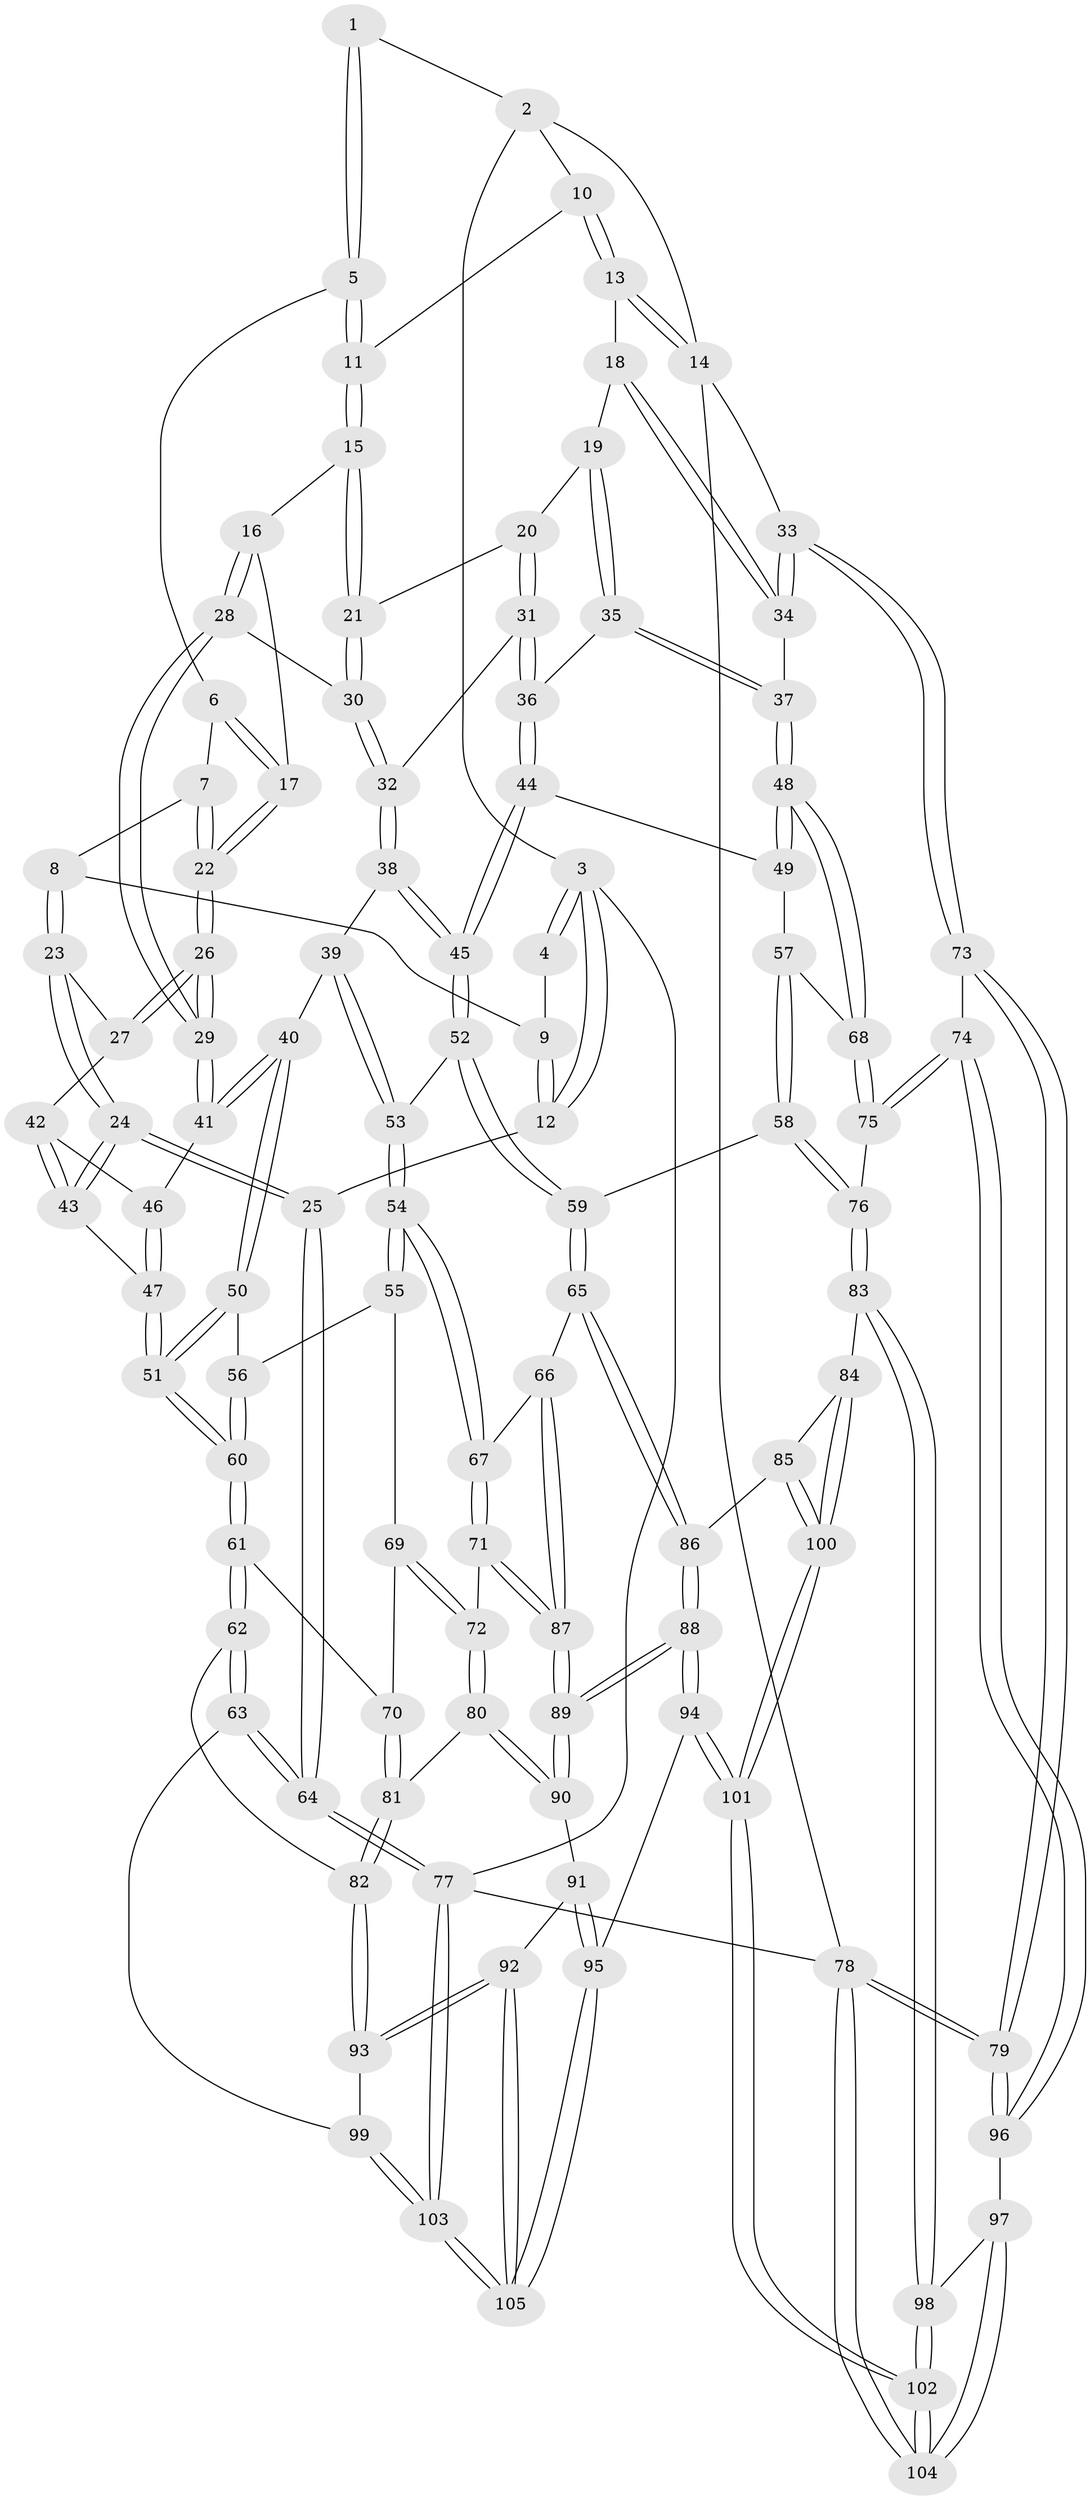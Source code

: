 // coarse degree distribution, {3: 0.0821917808219178, 4: 0.4246575342465753, 5: 0.410958904109589, 6: 0.0684931506849315, 2: 0.0136986301369863}
// Generated by graph-tools (version 1.1) at 2025/52/02/27/25 19:52:41]
// undirected, 105 vertices, 259 edges
graph export_dot {
graph [start="1"]
  node [color=gray90,style=filled];
  1 [pos="+0.3213113284000592+0"];
  2 [pos="+0.656914264618825+0"];
  3 [pos="+0+0"];
  4 [pos="+0.27854953546666394+0"];
  5 [pos="+0.3223276716994721+0"];
  6 [pos="+0.2715937951770356+0.1737036445539422"];
  7 [pos="+0.1258434829906892+0.21956733542953033"];
  8 [pos="+0.12274309125974676+0.21998400828190737"];
  9 [pos="+0.08758878217779771+0.14120297094235743"];
  10 [pos="+0.6994167662200057+0.05926054830888069"];
  11 [pos="+0.45949080923199026+0.1993876094384918"];
  12 [pos="+0+0.021808085439871634"];
  13 [pos="+0.7466500788053759+0.14735697483826987"];
  14 [pos="+1+0.17833697065986667"];
  15 [pos="+0.4536532140820244+0.23394329857833962"];
  16 [pos="+0.3388193822616401+0.26060929475314915"];
  17 [pos="+0.3177139443033403+0.2545651422827592"];
  18 [pos="+0.7229186215006691+0.24712150324604976"];
  19 [pos="+0.6634809470843214+0.30024997822471916"];
  20 [pos="+0.49710477852455276+0.27903534302937294"];
  21 [pos="+0.4779563625808697+0.26675223750186206"];
  22 [pos="+0.27621359888210056+0.28792643988997013"];
  23 [pos="+0.0874957283195615+0.3372200876748542"];
  24 [pos="+0+0.42831106132466623"];
  25 [pos="+0+0.428311777421214"];
  26 [pos="+0.2032218981473776+0.3896361894011716"];
  27 [pos="+0.12576883414946008+0.3615430739268489"];
  28 [pos="+0.3585170422475199+0.3931084380349255"];
  29 [pos="+0.2582976061848541+0.4588565120340013"];
  30 [pos="+0.400241827025884+0.397606951371777"];
  31 [pos="+0.505266447129034+0.4165158659295473"];
  32 [pos="+0.43792000319912894+0.43147626979294185"];
  33 [pos="+1+0.4760181089596923"];
  34 [pos="+0.9564592226410669+0.49766953302783423"];
  35 [pos="+0.6387781710035373+0.42078619874952533"];
  36 [pos="+0.6037072607964442+0.47263752818869875"];
  37 [pos="+0.9431752266471911+0.5057868012577641"];
  38 [pos="+0.4263039304735238+0.5011525324043391"];
  39 [pos="+0.376179989247004+0.5434761655951162"];
  40 [pos="+0.27765915015469794+0.5127548144346101"];
  41 [pos="+0.2602734580014111+0.48142195347943634"];
  42 [pos="+0.11291599713991425+0.469345983224038"];
  43 [pos="+0.03835094419556109+0.5479056892328736"];
  44 [pos="+0.6020411050065895+0.5090052779184366"];
  45 [pos="+0.574429309649112+0.5455070377568024"];
  46 [pos="+0.14678463649286352+0.5311574154820284"];
  47 [pos="+0.0906884322406384+0.581920579176926"];
  48 [pos="+0.9040870002652874+0.5412773605605466"];
  49 [pos="+0.6826645403116707+0.5456019102175962"];
  50 [pos="+0.26970149623120354+0.5411743648433867"];
  51 [pos="+0.10441418684629984+0.6171619680593025"];
  52 [pos="+0.5657052106712475+0.5745329672240419"];
  53 [pos="+0.40350080100887403+0.5993386155229816"];
  54 [pos="+0.39716627132964305+0.676422082921663"];
  55 [pos="+0.27142069981731554+0.6373280024772928"];
  56 [pos="+0.26117288729955485+0.5919594248983221"];
  57 [pos="+0.7040883892823137+0.6470916790474797"];
  58 [pos="+0.6516538044609084+0.7156180599213227"];
  59 [pos="+0.5733690521270908+0.6996244236314176"];
  60 [pos="+0.11287123481629145+0.650128595371386"];
  61 [pos="+0.11040158348058131+0.6959622032123832"];
  62 [pos="+0.028959496623474648+0.7730235873111839"];
  63 [pos="+0+0.8017250283585337"];
  64 [pos="+0+0.7891295020960138"];
  65 [pos="+0.545871538772682+0.7222603582763975"];
  66 [pos="+0.49210129377456263+0.7254426898203556"];
  67 [pos="+0.4084104175029093+0.7052930528036511"];
  68 [pos="+0.8677191523592205+0.6042486225294885"];
  69 [pos="+0.2631766977020048+0.6554992975723315"];
  70 [pos="+0.166399939737194+0.7110384946658224"];
  71 [pos="+0.3578223039579254+0.7583858384651287"];
  72 [pos="+0.3029129645460096+0.7824043483992478"];
  73 [pos="+1+0.5842214008853602"];
  74 [pos="+0.8560979460803152+0.8244702689993636"];
  75 [pos="+0.8178020170323667+0.7973868518711654"];
  76 [pos="+0.7581172376241221+0.8079202240375343"];
  77 [pos="+0+1"];
  78 [pos="+1+1"];
  79 [pos="+1+0.830978468439202"];
  80 [pos="+0.28322392607308355+0.8019686251999157"];
  81 [pos="+0.264416326243474+0.806087552066577"];
  82 [pos="+0.20475038319878772+0.8698016892511697"];
  83 [pos="+0.707127228686123+0.8768562408041607"];
  84 [pos="+0.6802586621625274+0.8804826324060433"];
  85 [pos="+0.5922191222987641+0.8822517326449815"];
  86 [pos="+0.5572333590638754+0.8570927496774416"];
  87 [pos="+0.43384746854310224+0.8687706032024468"];
  88 [pos="+0.44221390672970806+0.9148710236260137"];
  89 [pos="+0.4397093195583741+0.9115943801671356"];
  90 [pos="+0.33562145877398614+0.8777148888778733"];
  91 [pos="+0.3335435288378522+0.8818639696661217"];
  92 [pos="+0.21114476251836906+1"];
  93 [pos="+0.19097753658959207+0.985691496877972"];
  94 [pos="+0.43473990453268957+1"];
  95 [pos="+0.35852158482130286+1"];
  96 [pos="+0.8771785639281822+0.8459930962688389"];
  97 [pos="+0.8814431735690545+0.9002467133117815"];
  98 [pos="+0.7362378277864676+1"];
  99 [pos="+0.031750945473110595+0.8948013278334687"];
  100 [pos="+0.5616407797827763+1"];
  101 [pos="+0.5228417061828627+1"];
  102 [pos="+0.6950753133210148+1"];
  103 [pos="+0.03615876765427625+1"];
  104 [pos="+1+1"];
  105 [pos="+0.24708019863729538+1"];
  1 -- 2;
  1 -- 5;
  1 -- 5;
  2 -- 3;
  2 -- 10;
  2 -- 14;
  3 -- 4;
  3 -- 4;
  3 -- 12;
  3 -- 12;
  3 -- 77;
  4 -- 9;
  5 -- 6;
  5 -- 11;
  5 -- 11;
  6 -- 7;
  6 -- 17;
  6 -- 17;
  7 -- 8;
  7 -- 22;
  7 -- 22;
  8 -- 9;
  8 -- 23;
  8 -- 23;
  9 -- 12;
  9 -- 12;
  10 -- 11;
  10 -- 13;
  10 -- 13;
  11 -- 15;
  11 -- 15;
  12 -- 25;
  13 -- 14;
  13 -- 14;
  13 -- 18;
  14 -- 33;
  14 -- 78;
  15 -- 16;
  15 -- 21;
  15 -- 21;
  16 -- 17;
  16 -- 28;
  16 -- 28;
  17 -- 22;
  17 -- 22;
  18 -- 19;
  18 -- 34;
  18 -- 34;
  19 -- 20;
  19 -- 35;
  19 -- 35;
  20 -- 21;
  20 -- 31;
  20 -- 31;
  21 -- 30;
  21 -- 30;
  22 -- 26;
  22 -- 26;
  23 -- 24;
  23 -- 24;
  23 -- 27;
  24 -- 25;
  24 -- 25;
  24 -- 43;
  24 -- 43;
  25 -- 64;
  25 -- 64;
  26 -- 27;
  26 -- 27;
  26 -- 29;
  26 -- 29;
  27 -- 42;
  28 -- 29;
  28 -- 29;
  28 -- 30;
  29 -- 41;
  29 -- 41;
  30 -- 32;
  30 -- 32;
  31 -- 32;
  31 -- 36;
  31 -- 36;
  32 -- 38;
  32 -- 38;
  33 -- 34;
  33 -- 34;
  33 -- 73;
  33 -- 73;
  34 -- 37;
  35 -- 36;
  35 -- 37;
  35 -- 37;
  36 -- 44;
  36 -- 44;
  37 -- 48;
  37 -- 48;
  38 -- 39;
  38 -- 45;
  38 -- 45;
  39 -- 40;
  39 -- 53;
  39 -- 53;
  40 -- 41;
  40 -- 41;
  40 -- 50;
  40 -- 50;
  41 -- 46;
  42 -- 43;
  42 -- 43;
  42 -- 46;
  43 -- 47;
  44 -- 45;
  44 -- 45;
  44 -- 49;
  45 -- 52;
  45 -- 52;
  46 -- 47;
  46 -- 47;
  47 -- 51;
  47 -- 51;
  48 -- 49;
  48 -- 49;
  48 -- 68;
  48 -- 68;
  49 -- 57;
  50 -- 51;
  50 -- 51;
  50 -- 56;
  51 -- 60;
  51 -- 60;
  52 -- 53;
  52 -- 59;
  52 -- 59;
  53 -- 54;
  53 -- 54;
  54 -- 55;
  54 -- 55;
  54 -- 67;
  54 -- 67;
  55 -- 56;
  55 -- 69;
  56 -- 60;
  56 -- 60;
  57 -- 58;
  57 -- 58;
  57 -- 68;
  58 -- 59;
  58 -- 76;
  58 -- 76;
  59 -- 65;
  59 -- 65;
  60 -- 61;
  60 -- 61;
  61 -- 62;
  61 -- 62;
  61 -- 70;
  62 -- 63;
  62 -- 63;
  62 -- 82;
  63 -- 64;
  63 -- 64;
  63 -- 99;
  64 -- 77;
  64 -- 77;
  65 -- 66;
  65 -- 86;
  65 -- 86;
  66 -- 67;
  66 -- 87;
  66 -- 87;
  67 -- 71;
  67 -- 71;
  68 -- 75;
  68 -- 75;
  69 -- 70;
  69 -- 72;
  69 -- 72;
  70 -- 81;
  70 -- 81;
  71 -- 72;
  71 -- 87;
  71 -- 87;
  72 -- 80;
  72 -- 80;
  73 -- 74;
  73 -- 79;
  73 -- 79;
  74 -- 75;
  74 -- 75;
  74 -- 96;
  74 -- 96;
  75 -- 76;
  76 -- 83;
  76 -- 83;
  77 -- 103;
  77 -- 103;
  77 -- 78;
  78 -- 79;
  78 -- 79;
  78 -- 104;
  78 -- 104;
  79 -- 96;
  79 -- 96;
  80 -- 81;
  80 -- 90;
  80 -- 90;
  81 -- 82;
  81 -- 82;
  82 -- 93;
  82 -- 93;
  83 -- 84;
  83 -- 98;
  83 -- 98;
  84 -- 85;
  84 -- 100;
  84 -- 100;
  85 -- 86;
  85 -- 100;
  85 -- 100;
  86 -- 88;
  86 -- 88;
  87 -- 89;
  87 -- 89;
  88 -- 89;
  88 -- 89;
  88 -- 94;
  88 -- 94;
  89 -- 90;
  89 -- 90;
  90 -- 91;
  91 -- 92;
  91 -- 95;
  91 -- 95;
  92 -- 93;
  92 -- 93;
  92 -- 105;
  92 -- 105;
  93 -- 99;
  94 -- 95;
  94 -- 101;
  94 -- 101;
  95 -- 105;
  95 -- 105;
  96 -- 97;
  97 -- 98;
  97 -- 104;
  97 -- 104;
  98 -- 102;
  98 -- 102;
  99 -- 103;
  99 -- 103;
  100 -- 101;
  100 -- 101;
  101 -- 102;
  101 -- 102;
  102 -- 104;
  102 -- 104;
  103 -- 105;
  103 -- 105;
}
